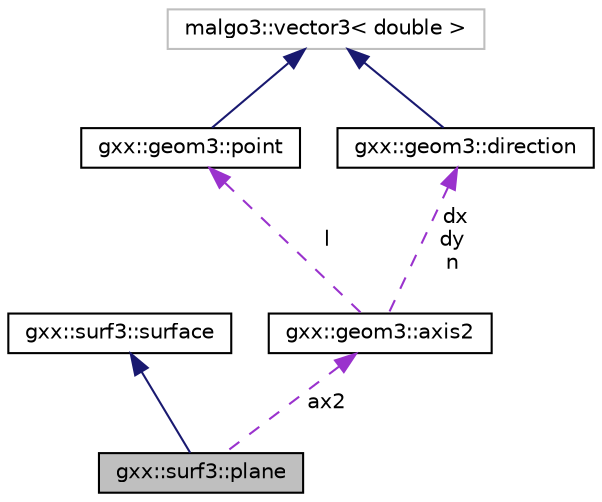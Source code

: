 digraph "gxx::surf3::plane"
{
  edge [fontname="Helvetica",fontsize="10",labelfontname="Helvetica",labelfontsize="10"];
  node [fontname="Helvetica",fontsize="10",shape=record];
  Node1 [label="gxx::surf3::plane",height=0.2,width=0.4,color="black", fillcolor="grey75", style="filled", fontcolor="black"];
  Node2 -> Node1 [dir="back",color="midnightblue",fontsize="10",style="solid",fontname="Helvetica"];
  Node2 [label="gxx::surf3::surface",height=0.2,width=0.4,color="black", fillcolor="white", style="filled",URL="$classgxx_1_1surf3_1_1surface.html"];
  Node3 -> Node1 [dir="back",color="darkorchid3",fontsize="10",style="dashed",label=" ax2" ,fontname="Helvetica"];
  Node3 [label="gxx::geom3::axis2",height=0.2,width=0.4,color="black", fillcolor="white", style="filled",URL="$classgxx_1_1geom3_1_1axis2.html"];
  Node4 -> Node3 [dir="back",color="darkorchid3",fontsize="10",style="dashed",label=" l" ,fontname="Helvetica"];
  Node4 [label="gxx::geom3::point",height=0.2,width=0.4,color="black", fillcolor="white", style="filled",URL="$classgxx_1_1geom3_1_1point.html"];
  Node5 -> Node4 [dir="back",color="midnightblue",fontsize="10",style="solid",fontname="Helvetica"];
  Node5 [label="malgo3::vector3\< double \>",height=0.2,width=0.4,color="grey75", fillcolor="white", style="filled"];
  Node6 -> Node3 [dir="back",color="darkorchid3",fontsize="10",style="dashed",label=" dx\ndy\nn" ,fontname="Helvetica"];
  Node6 [label="gxx::geom3::direction",height=0.2,width=0.4,color="black", fillcolor="white", style="filled",URL="$classgxx_1_1geom3_1_1direction.html"];
  Node5 -> Node6 [dir="back",color="midnightblue",fontsize="10",style="solid",fontname="Helvetica"];
}
